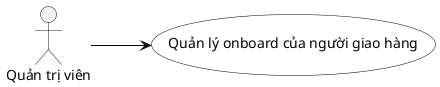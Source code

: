 @startuml
' Use horizontal layout with actors on both sides
left to right direction

' Improve visual appearance
skinparam usecase {
  BackgroundColor white
  BorderColor black
  ArrowColor black
}

skinparam linetype polyline

' Left actors
actor "Quản trị viên" as qtv

usecase "Quản lý onboard của người giao hàng" as UC1

qtv --> UC1

@enduml
